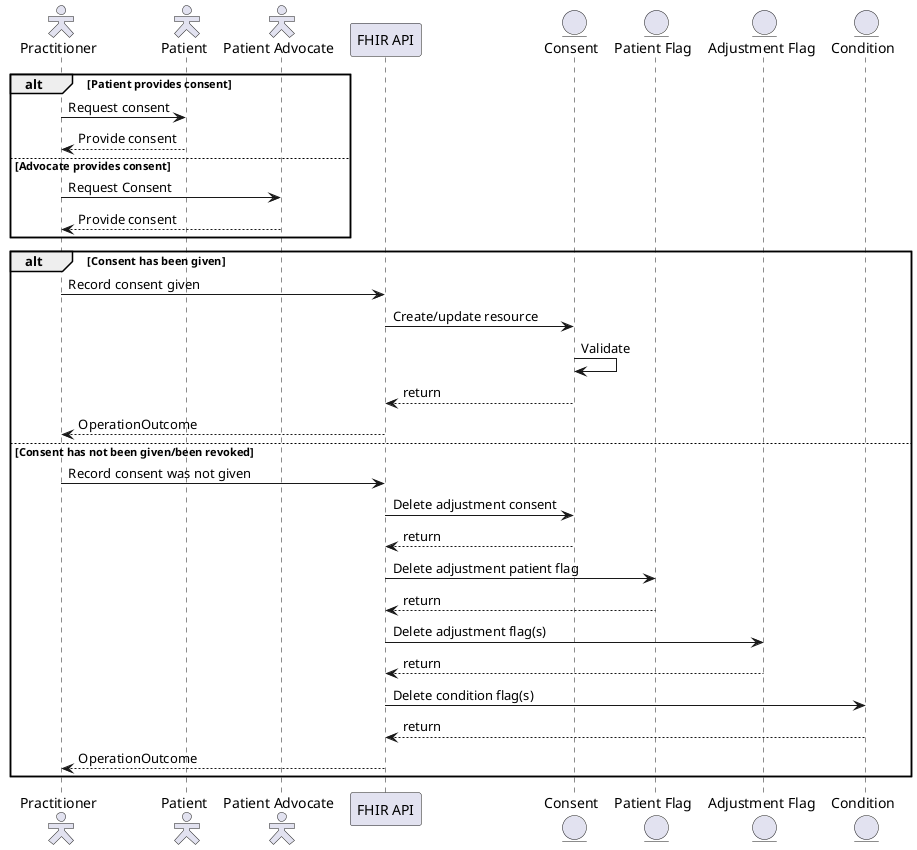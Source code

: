@startuml

skinparam actorStyle hollow

actor        "Practitioner"     as pra
actor        "Patient"          as pat
actor        "Patient Advocate" as pad
participant  "FHIR API"         as api
entity       "Consent"          as con
entity       "Patient Flag"     as pfg
entity       "Adjustment Flag"  as adj
entity       "Condition"        as cod

alt Patient provides consent
  pra ->  pat : Request consent
  pra <-- pat : Provide consent
else Advocate provides consent
  pra ->  pad : Request Consent
  pra <-- pad : Provide consent
end

alt Consent has been given
  pra ->  api : Record consent given
  api ->  con : Create/update resource
  con ->  con : Validate
  api <-- con : return
  pra <-- api : OperationOutcome
else Consent has not been given/been revoked
  pra ->  api : Record consent was not given
  api ->  con : Delete adjustment consent
  api <-- con : return
  api ->  pfg : Delete adjustment patient flag
  api <-- pfg : return
  api ->  adj : Delete adjustment flag(s)
  api <-- adj : return
  api ->  cod : Delete condition flag(s)
  api <-- cod : return
  pra <-- api : OperationOutcome
end

@enduml
